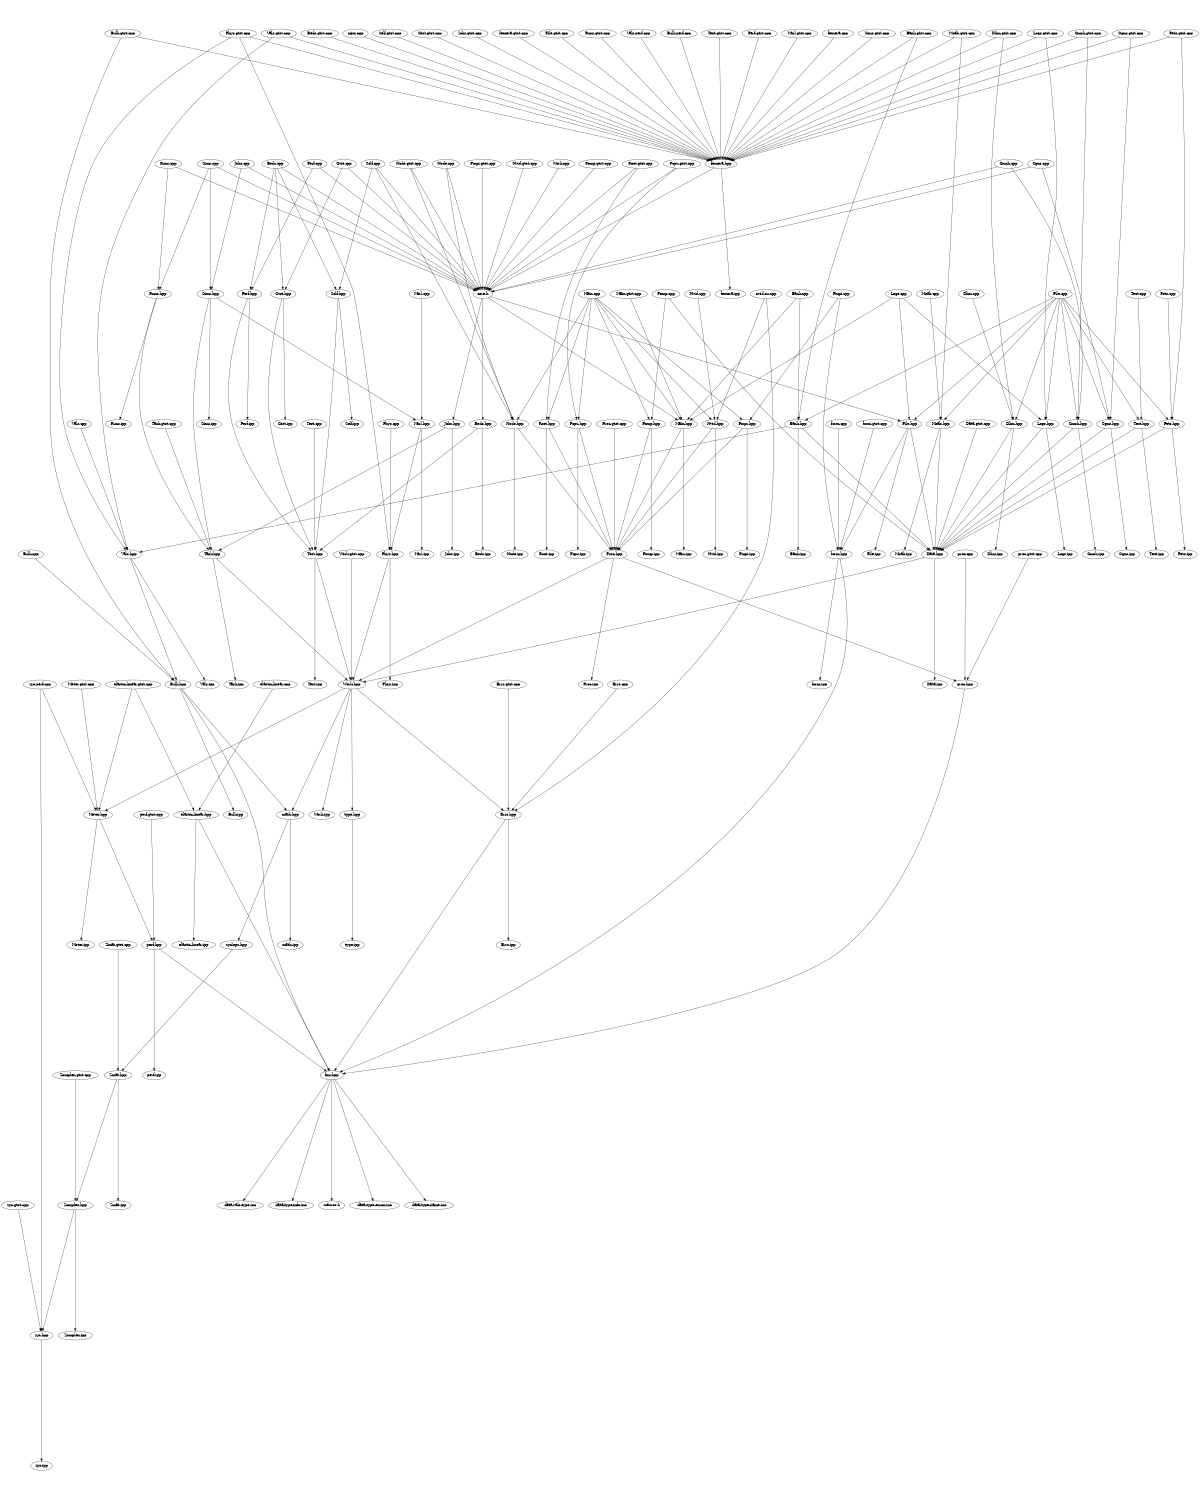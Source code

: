digraph "source tree" {
    overlap=scale;
    size="8,10";
    ratio="fill";
    fontsize="16";
    fontname="Helvetica";
	clusterrank="local";
	"File.cpp" -> "Moab.hpp"
	"Test.hpp" -> "Work.hpp"
	"Jobs.hpp" -> "Task.hpp"
	"Logs.gtst.cpp" -> "femera.hpp"
	"elastic-linear.hpp" -> "elastic-linear.ipp"
	"core.h" -> "Beds.hpp"
	"Proc.gtst.cpp" -> "Proc.hpp"
	"Nvid.hpp" -> "Nvid.ipp"
	"Bank.hpp" -> "Bank.ipp"
	"Pets.gtst.cpp" -> "femera.hpp"
	"Runs.hpp" -> "Runs.ipp"
	"File.hpp" -> "form.hpp"
	"Fmpi.cpp" -> "form.hpp"
	"Root.hpp" -> "Proc.hpp"
	"Node.gtst.cpp" -> "core.h"
	"fmr.hpp" -> "data-type-name.inc"
	"Self.hpp" -> "Test.hpp"
	"Bulk.hpp" -> "Bulk.ipp"
	"Fmpi.cpp" -> "Fmpi.hpp"
	"Vals.hpp" -> "Bulk.hpp"
	"Perf.gtst.cpp" -> "femera.hpp"
	"zyc.gtst.cpp" -> "zyc.hpp"
	"Mtrl.gtst.cpp" -> "femera.hpp"
	"Phys.gtst.cpp" -> "femera.hpp"
	"Root.gtst.cpp" -> "core.h"
	"Cgns.gtst.cpp" -> "femera.hpp"
	"math.hpp" -> "zyclops.hpp"
	"Phys.cpp" -> "Phys.hpp"
	"Dlim.cpp" -> "Dlim.hpp"
	"Node.gtst.cpp" -> "Node.hpp"
	"core.h" -> "File.hpp"
	"femera.cpp" -> "femera.hpp"
	"Bulk.gtst.cpp" -> "femera.hpp"
	"Self.cpp" -> "Self.hpp"
	"core.h" -> "Main.hpp"
	"Task.hpp" -> "Work.hpp"
	"Vals.gtst.cpp" -> "Vals.hpp"
	"File.hpp" -> "Data.hpp"
	"Errs.hpp" -> "fmr.hpp"
	"Moab.cpp" -> "Moab.hpp"
	"Self.cpp" -> "core.h"
	"Bulk.hpp" -> "math.hpp"
	"Errs.gtst.cpp" -> "Errs.hpp"
	"Bulk.gtst.cpp" -> "Bulk.hpp"
	"Cgns.cpp" -> "Cgns.hpp"
	"Text.hpp" -> "Data.hpp"
	"File.cpp" -> "Text.hpp"
	"math.hpp" -> "math.ipp"
	"proc.cpp" -> "proc.hpp"
	"Jobs.cpp" -> "core.h"
	"Sims.cpp" -> "Runs.hpp"
	"Phys.gtst.cpp" -> "Vals.hpp"
	"Logs.hpp" -> "Data.hpp"
	"Logs.cpp" -> "Main.hpp"
	"femera.hpp" -> "femera.ipp"
	"Sims.cpp" -> "Sims.hpp"
	"Bank.gtst.cpp" -> "Bank.hpp"
	"Bank.gtst.cpp" -> "femera.hpp"
	"Gmsh.cpp" -> "Gmsh.hpp"
	"Task.hpp" -> "Task.ipp"
	"Main.cpp" -> "Node.hpp"
	"Fomp.hpp" -> "Proc.hpp"
	"Logs.cpp" -> "File.hpp"
	"Beds.hpp" -> "Test.hpp"
	"Fcpu.hpp" -> "Proc.hpp"
	"proc.hpp" -> "fmr.hpp"
	"File.cpp" -> "Cgns.hpp"
	"nvid.cu.cpp" -> "Nvid.hpp"
	"elastic-linear.gtst.cpp" -> "elastic-linear.hpp"
	"Moab.hpp" -> "Data.hpp"
	"Perf.hpp" -> "Perf.ipp"
	"zyc.perf.cpp" -> "Meter.hpp"
	"Proc.hpp" -> "Proc.ipp"
	"Errs.hpp" -> "Errs.ipp"
	"Bulk.hpp" -> "fmr.hpp"
	"Beds.cpp" -> "core.h"
	"Main.cpp" -> "Root.hpp"
	"Sims.gtst.cpp" -> "femera.hpp"
	"Beds.gtst.cpp" -> "femera.hpp"
	"Fmpi.hpp" -> "Fmpi.ipp"
	"Beds.hpp" -> "Beds.ipp"
	"Cgns.cpp" -> "core.h"
	"Main.cpp" -> "Fcpu.hpp"
	"mini.cpp" -> "femera.hpp"
	"fmr.hpp" -> "data-vals-type.inc"
	"Node.hpp" -> "Proc.hpp"
	"Sims.cpp" -> "core.h"
	"zyc.perf.cpp" -> "zyc.hpp"
	"Gmsh.hpp" -> "Data.hpp"
	"Main.cpp" -> "Nvid.hpp"
	"perf.hpp" -> "fmr.hpp"
	"Mtrl.hpp" -> "Phys.hpp"
	"Main.cpp" -> "Main.hpp"
	"Runs.cpp" -> "core.h"
	"Self.cpp" -> "Node.hpp"
	"File.cpp" -> "Bank.hpp"
	"Cgns.hpp" -> "Cgns.ipp"
	"Perf.cpp" -> "Perf.hpp"
	"Pets.gtst.cpp" -> "Pets.hpp"
	"Main.hpp" -> "Main.ipp"
	"Runs.hpp" -> "Task.hpp"
	"Phys.gtst.cpp" -> "Phys.hpp"
	"Fcpu.hpp" -> "Fcpu.ipp"
	"Fmpi.gtst.cpp" -> "core.h"
	"proc.gtst.cpp" -> "proc.hpp"
	"Vals.hpp" -> "Vals.ipp"
	"Sims.hpp" -> "Mtrl.hpp"
	"Jobs.hpp" -> "Jobs.ipp"
	"Work.gtst.cpp" -> "Work.hpp"
	"type.hpp" -> "type.ipp"
	"Pets.hpp" -> "Pets.ipp"
	"Zomplex.hpp" -> "Zomplex.ipp"
	"elastic-linear.cpp" -> "elastic-linear.hpp"
	"core.h" -> "Jobs.hpp"
	"Bulk.cpp" -> "Bulk.hpp"
	"Mtrl.cpp" -> "Mtrl.hpp"
	"Data.hpp" -> "Work.hpp"
	"Perf.hpp" -> "Test.hpp"
	"Zomplex.hpp" -> "zyc.hpp"
	"Meter.hpp" -> "Meter.ipp"
	"Main.gtst.cpp" -> "Main.hpp"
	"Self.hpp" -> "Self.ipp"
	"Fcpu.gtst.cpp" -> "core.h"
	"Phys.hpp" -> "Work.hpp"
	"Node.cpp" -> "Node.hpp"
	"Main.cpp" -> "Fomp.hpp"
	"Self.gtst.cpp" -> "femera.hpp"
	"Work.hpp" -> "Meter.hpp"
	"perf.gtst.cpp" -> "perf.hpp"
	"Proc.hpp" -> "proc.hpp"
	"Logs.hpp" -> "Logs.ipp"
	"Test.hpp" -> "Test.ipp"
	"perf.hpp" -> "perf.ipp"
	"form.hpp" -> "fmr.hpp"
	"Moab.gtst.cpp" -> "Moab.hpp"
	"zyclops.hpp" -> "Zmat.hpp"
	"Bank.hpp" -> "Data.hpp"
	"Work.hpp" -> "type.hpp"
	"Logs.gtst.cpp" -> "Logs.hpp"
	"Pets.hpp" -> "Data.hpp"
	"Cgns.hpp" -> "Data.hpp"
	"Dlim.hpp" -> "Data.hpp"
	"Gmsh.hpp" -> "Gmsh.ipp"
	"File.hpp" -> "File.ipp"
	"Gmsh.gtst.cpp" -> "femera.hpp"
	"Gtst.gtst.cpp" -> "femera.hpp"
	"Gtst.hpp" -> "Test.hpp"
	"Cgns.gtst.cpp" -> "Cgns.hpp"
	"Sims.hpp" -> "Sims.ipp"
	"Zmat.gtst.cpp" -> "Zmat.hpp"
	"File.cpp" -> "Gmsh.hpp"
	"Mtrl.hpp" -> "Mtrl.ipp"
	"Jobs.gtst.cpp" -> "femera.hpp"
	"Moab.hpp" -> "Moab.ipp"
	"Main.hpp" -> "Proc.hpp"
	"Nvid.hpp" -> "Proc.hpp"
	"Main.cpp" -> "Fmpi.hpp"
	"zyc.hpp" -> "zyc.ipp"
	"Dlim.gtst.cpp" -> "femera.hpp"
	"Fomp.cpp" -> "Fomp.hpp"
	"Test.cpp" -> "Test.hpp"
	"femera.gtst.cpp" -> "femera.hpp"
	"Fomp.hpp" -> "Fomp.ipp"
	"Root.gtst.cpp" -> "Root.hpp"
	"Pets.cpp" -> "Pets.hpp"
	"Bank.cpp" -> "Bank.hpp"
	"Fomp.cpp" -> "Data.hpp"
	"Fcpu.gtst.cpp" -> "Fcpu.hpp"
	"File.gtst.cpp" -> "femera.hpp"
	"form.cpp" -> "form.hpp"
	"Dlim.gtst.cpp" -> "Dlim.hpp"
	"Bank.cpp" -> "Main.hpp"
	"Beds.cpp" -> "Perf.hpp"
	"Meter.hpp" -> "perf.hpp"
	"nvid.cu.cpp" -> "Errs.hpp"
	"fmr.hpp" -> "data-type-info.inc"
	"File.cpp" -> "Pets.hpp"
	"Node.cpp" -> "core.h"
	"form.gtst.cpp" -> "form.hpp"
	"File.cpp" -> "File.hpp"
	"Data.gtst.cpp" -> "Data.hpp"
	"Proc.hpp" -> "Work.hpp"
	"File.cpp" -> "Dlim.hpp"
	"Text.cpp" -> "Text.hpp"
	"Work.hpp" -> "math.hpp"
	"Meter.gtst.cpp" -> "Meter.hpp"
	"Dlim.hpp" -> "Dlim.ipp"
	"Phys.hpp" -> "Phys.ipp"
	"Gtst.cpp" -> "core.h"
	"Beds.cpp" -> "Gtst.hpp"
	"Jobs.cpp" -> "Sims.hpp"
	"Fmpi.hpp" -> "Proc.hpp"
	"Vals.gtst.cpp" -> "femera.hpp"
	"Runs.gtst.cpp" -> "femera.hpp"
	"Work.hpp" -> "Work.ipp"
	"elastic-linear.gtst.cpp" -> "Meter.hpp"
	"Zomplex.gtst.cpp" -> "Zomplex.hpp"
	"fmr.hpp" -> "macros.h"
	"Gtst.cpp" -> "Gtst.hpp"
	"Nvid.gtst.cpp" -> "core.h"
	"Vals.cpp" -> "Vals.hpp"
	"Bank.hpp" -> "Vals.hpp"
	"Gmsh.gtst.cpp" -> "Gmsh.hpp"
	"Vals.perf.cpp" -> "femera.hpp"
	"Nvid.cpp" -> "Nvid.hpp"
	"Zmat.hpp" -> "Zmat.ipp"
	"Bulk.perf.cpp" -> "femera.hpp"
	"Text.hpp" -> "Text.ipp"
	"Sims.hpp" -> "Task.hpp"
	"form.hpp" -> "form.ipp"
	"Beds.cpp" -> "Self.hpp"
	"Root.hpp" -> "Root.ipp"
	"elastic-linear.hpp" -> "fmr.hpp"
	"Moab.gtst.cpp" -> "femera.hpp"
	"File.cpp" -> "Logs.hpp"
	"fmr.hpp" -> "data-type-enum.inc"
	"Node.hpp" -> "Node.ipp"
	"femera.hpp" -> "core.h"
	"Zmat.hpp" -> "Zomplex.hpp"
	"Text.gtst.cpp" -> "femera.hpp"
	"Gtst.hpp" -> "Gtst.ipp"
	"Logs.cpp" -> "Logs.hpp"
	"Errs.cpp" -> "Errs.hpp"
	"Work.cpp" -> "core.h"
	"Work.hpp" -> "Errs.hpp"
	"Data.hpp" -> "Data.ipp"
	"Task.gtst.cpp" -> "Task.hpp"
	"Perf.cpp" -> "core.h"
	"Runs.cpp" -> "Runs.hpp"
	"Fomp.gtst.cpp" -> "core.h"
	"Gmsh.cpp" -> "core.h"
}

